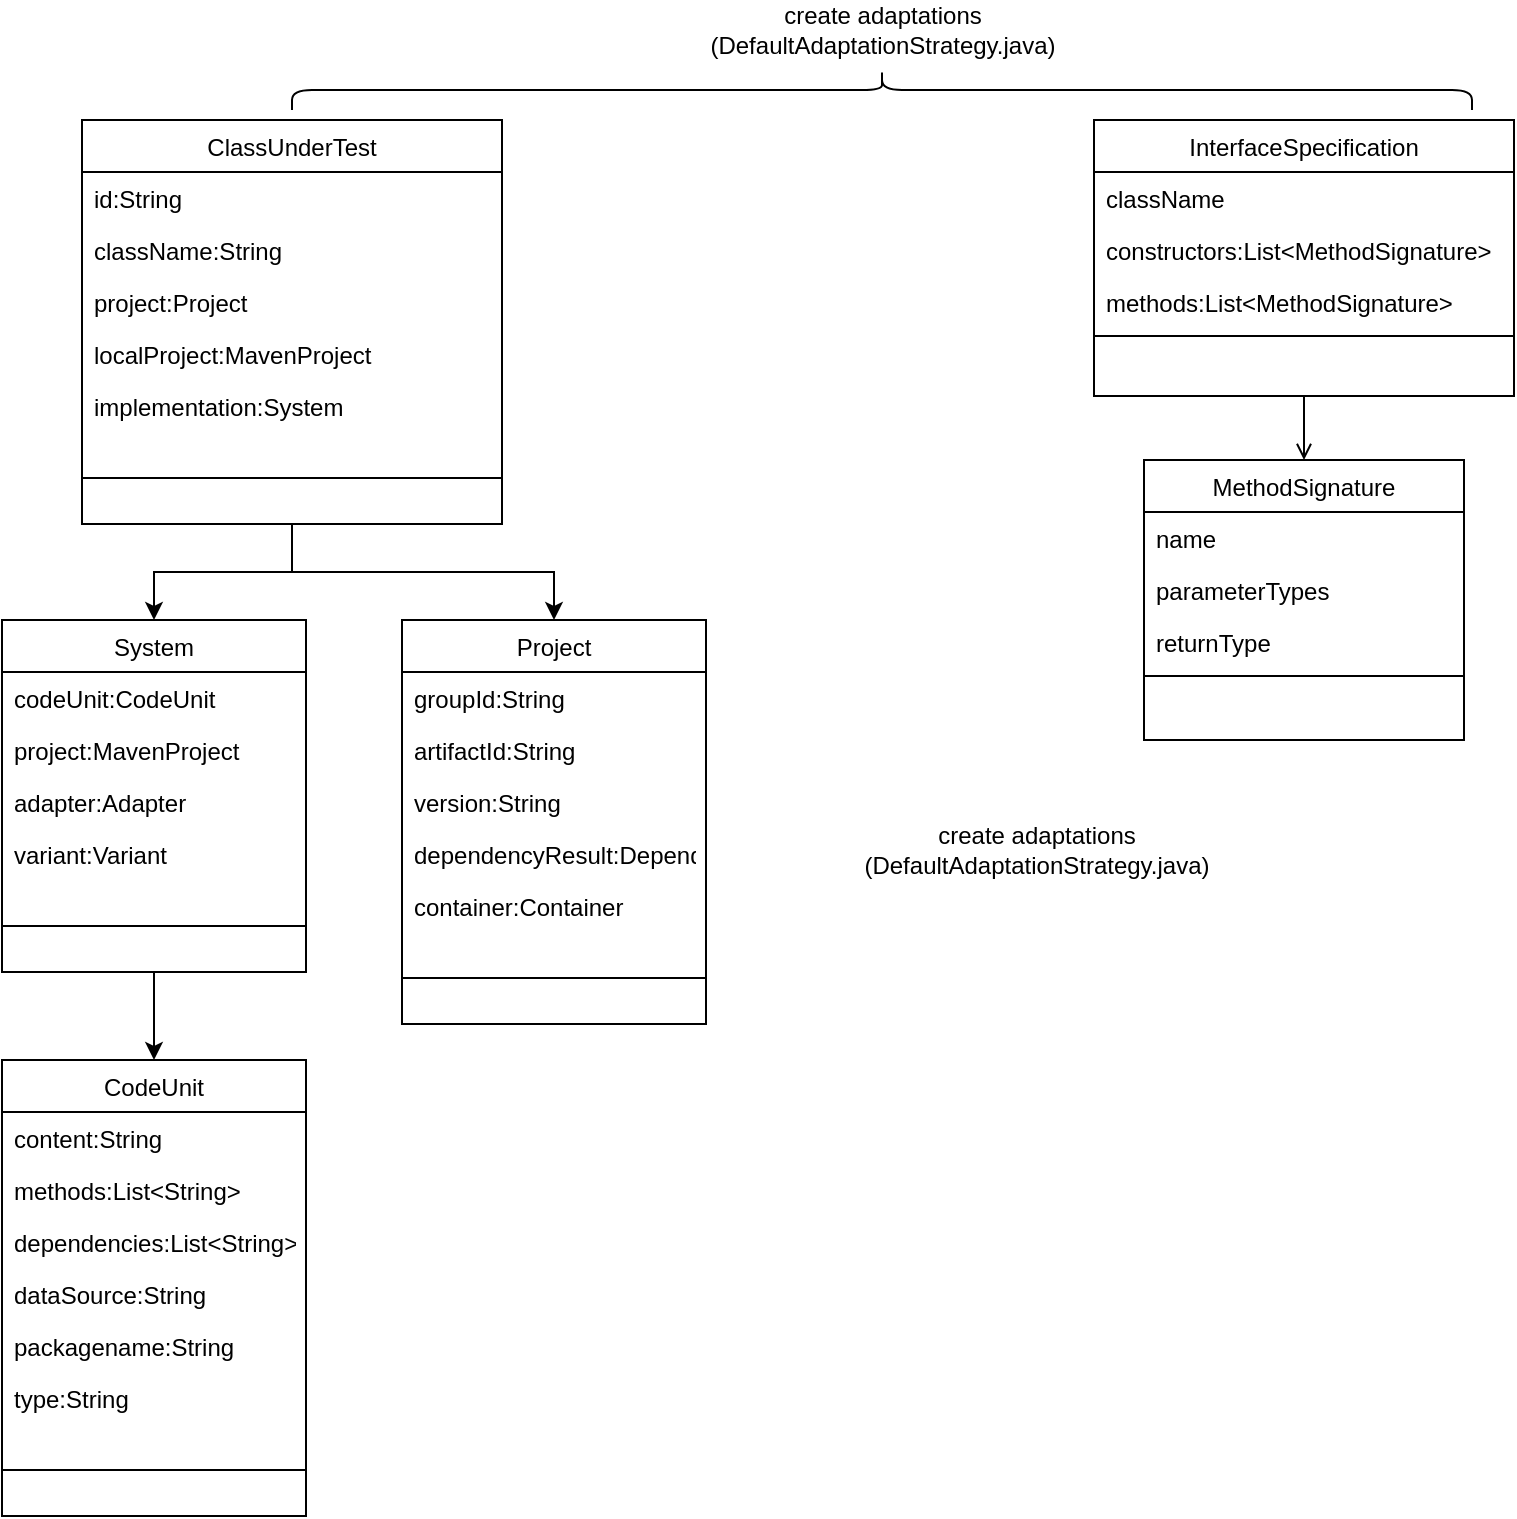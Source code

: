 <mxfile version="24.2.5" type="device" pages="2">
  <diagram id="C5RBs43oDa-KdzZeNtuy" name="Java">
    <mxGraphModel dx="923" dy="589" grid="1" gridSize="10" guides="1" tooltips="1" connect="1" arrows="1" fold="1" page="1" pageScale="1" pageWidth="827" pageHeight="1169" math="0" shadow="0">
      <root>
        <mxCell id="WIyWlLk6GJQsqaUBKTNV-0" />
        <mxCell id="WIyWlLk6GJQsqaUBKTNV-1" parent="WIyWlLk6GJQsqaUBKTNV-0" />
        <mxCell id="zkfFHV4jXpPFQw0GAbJ--0" value="InterfaceSpecification" style="swimlane;fontStyle=0;align=center;verticalAlign=top;childLayout=stackLayout;horizontal=1;startSize=26;horizontalStack=0;resizeParent=1;resizeLast=0;collapsible=1;marginBottom=0;rounded=0;shadow=0;strokeWidth=1;" parent="WIyWlLk6GJQsqaUBKTNV-1" vertex="1">
          <mxGeometry x="576" y="70" width="210" height="138" as="geometry">
            <mxRectangle x="576" y="70" width="160" height="26" as="alternateBounds" />
          </mxGeometry>
        </mxCell>
        <mxCell id="zkfFHV4jXpPFQw0GAbJ--1" value="className" style="text;align=left;verticalAlign=top;spacingLeft=4;spacingRight=4;overflow=hidden;rotatable=0;points=[[0,0.5],[1,0.5]];portConstraint=eastwest;" parent="zkfFHV4jXpPFQw0GAbJ--0" vertex="1">
          <mxGeometry y="26" width="210" height="26" as="geometry" />
        </mxCell>
        <mxCell id="zkfFHV4jXpPFQw0GAbJ--2" value="constructors:List&lt;MethodSignature&gt;" style="text;align=left;verticalAlign=top;spacingLeft=4;spacingRight=4;overflow=hidden;rotatable=0;points=[[0,0.5],[1,0.5]];portConstraint=eastwest;rounded=0;shadow=0;html=0;" parent="zkfFHV4jXpPFQw0GAbJ--0" vertex="1">
          <mxGeometry y="52" width="210" height="26" as="geometry" />
        </mxCell>
        <mxCell id="zkfFHV4jXpPFQw0GAbJ--3" value="methods:List&lt;MethodSignature&gt;" style="text;align=left;verticalAlign=top;spacingLeft=4;spacingRight=4;overflow=hidden;rotatable=0;points=[[0,0.5],[1,0.5]];portConstraint=eastwest;rounded=0;shadow=0;html=0;" parent="zkfFHV4jXpPFQw0GAbJ--0" vertex="1">
          <mxGeometry y="78" width="210" height="26" as="geometry" />
        </mxCell>
        <mxCell id="zkfFHV4jXpPFQw0GAbJ--4" value="" style="line;html=1;strokeWidth=1;align=left;verticalAlign=middle;spacingTop=-1;spacingLeft=3;spacingRight=3;rotatable=0;labelPosition=right;points=[];portConstraint=eastwest;" parent="zkfFHV4jXpPFQw0GAbJ--0" vertex="1">
          <mxGeometry y="104" width="210" height="8" as="geometry" />
        </mxCell>
        <mxCell id="zkfFHV4jXpPFQw0GAbJ--17" value="MethodSignature" style="swimlane;fontStyle=0;align=center;verticalAlign=top;childLayout=stackLayout;horizontal=1;startSize=26;horizontalStack=0;resizeParent=1;resizeLast=0;collapsible=1;marginBottom=0;rounded=0;shadow=0;strokeWidth=1;" parent="WIyWlLk6GJQsqaUBKTNV-1" vertex="1">
          <mxGeometry x="601" y="240" width="160" height="140" as="geometry">
            <mxRectangle x="601" y="240" width="160" height="26" as="alternateBounds" />
          </mxGeometry>
        </mxCell>
        <mxCell id="zkfFHV4jXpPFQw0GAbJ--18" value="name" style="text;align=left;verticalAlign=top;spacingLeft=4;spacingRight=4;overflow=hidden;rotatable=0;points=[[0,0.5],[1,0.5]];portConstraint=eastwest;" parent="zkfFHV4jXpPFQw0GAbJ--17" vertex="1">
          <mxGeometry y="26" width="160" height="26" as="geometry" />
        </mxCell>
        <mxCell id="zkfFHV4jXpPFQw0GAbJ--19" value="parameterTypes" style="text;align=left;verticalAlign=top;spacingLeft=4;spacingRight=4;overflow=hidden;rotatable=0;points=[[0,0.5],[1,0.5]];portConstraint=eastwest;rounded=0;shadow=0;html=0;" parent="zkfFHV4jXpPFQw0GAbJ--17" vertex="1">
          <mxGeometry y="52" width="160" height="26" as="geometry" />
        </mxCell>
        <mxCell id="zkfFHV4jXpPFQw0GAbJ--20" value="returnType" style="text;align=left;verticalAlign=top;spacingLeft=4;spacingRight=4;overflow=hidden;rotatable=0;points=[[0,0.5],[1,0.5]];portConstraint=eastwest;rounded=0;shadow=0;html=0;" parent="zkfFHV4jXpPFQw0GAbJ--17" vertex="1">
          <mxGeometry y="78" width="160" height="26" as="geometry" />
        </mxCell>
        <mxCell id="zkfFHV4jXpPFQw0GAbJ--23" value="" style="line;html=1;strokeWidth=1;align=left;verticalAlign=middle;spacingTop=-1;spacingLeft=3;spacingRight=3;rotatable=0;labelPosition=right;points=[];portConstraint=eastwest;" parent="zkfFHV4jXpPFQw0GAbJ--17" vertex="1">
          <mxGeometry y="104" width="160" height="8" as="geometry" />
        </mxCell>
        <mxCell id="zkfFHV4jXpPFQw0GAbJ--26" value="" style="endArrow=open;shadow=0;strokeWidth=1;rounded=0;curved=0;endFill=1;edgeStyle=elbowEdgeStyle;elbow=vertical;" parent="WIyWlLk6GJQsqaUBKTNV-1" source="zkfFHV4jXpPFQw0GAbJ--0" target="zkfFHV4jXpPFQw0GAbJ--17" edge="1">
          <mxGeometry x="0.5" y="41" relative="1" as="geometry">
            <mxPoint x="380" y="252" as="sourcePoint" />
            <mxPoint x="540" y="252" as="targetPoint" />
            <mxPoint x="-40" y="32" as="offset" />
          </mxGeometry>
        </mxCell>
        <mxCell id="s5PdXRwimdEdYwLrewR4-25" style="edgeStyle=orthogonalEdgeStyle;rounded=0;orthogonalLoop=1;jettySize=auto;html=1;exitX=0.5;exitY=1;exitDx=0;exitDy=0;entryX=0.5;entryY=0;entryDx=0;entryDy=0;" edge="1" parent="WIyWlLk6GJQsqaUBKTNV-1" source="s5PdXRwimdEdYwLrewR4-1" target="s5PdXRwimdEdYwLrewR4-8">
          <mxGeometry relative="1" as="geometry" />
        </mxCell>
        <mxCell id="s5PdXRwimdEdYwLrewR4-35" style="edgeStyle=orthogonalEdgeStyle;rounded=0;orthogonalLoop=1;jettySize=auto;html=1;exitX=0.5;exitY=1;exitDx=0;exitDy=0;entryX=0.5;entryY=0;entryDx=0;entryDy=0;" edge="1" parent="WIyWlLk6GJQsqaUBKTNV-1" source="s5PdXRwimdEdYwLrewR4-1" target="s5PdXRwimdEdYwLrewR4-29">
          <mxGeometry relative="1" as="geometry" />
        </mxCell>
        <mxCell id="s5PdXRwimdEdYwLrewR4-1" value="ClassUnderTest" style="swimlane;fontStyle=0;align=center;verticalAlign=top;childLayout=stackLayout;horizontal=1;startSize=26;horizontalStack=0;resizeParent=1;resizeLast=0;collapsible=1;marginBottom=0;rounded=0;shadow=0;strokeWidth=1;" vertex="1" parent="WIyWlLk6GJQsqaUBKTNV-1">
          <mxGeometry x="70" y="70" width="210" height="202" as="geometry">
            <mxRectangle x="230" y="140" width="160" height="26" as="alternateBounds" />
          </mxGeometry>
        </mxCell>
        <mxCell id="s5PdXRwimdEdYwLrewR4-2" value="id:String" style="text;align=left;verticalAlign=top;spacingLeft=4;spacingRight=4;overflow=hidden;rotatable=0;points=[[0,0.5],[1,0.5]];portConstraint=eastwest;" vertex="1" parent="s5PdXRwimdEdYwLrewR4-1">
          <mxGeometry y="26" width="210" height="26" as="geometry" />
        </mxCell>
        <mxCell id="s5PdXRwimdEdYwLrewR4-3" value="className:String" style="text;align=left;verticalAlign=top;spacingLeft=4;spacingRight=4;overflow=hidden;rotatable=0;points=[[0,0.5],[1,0.5]];portConstraint=eastwest;rounded=0;shadow=0;html=0;" vertex="1" parent="s5PdXRwimdEdYwLrewR4-1">
          <mxGeometry y="52" width="210" height="26" as="geometry" />
        </mxCell>
        <mxCell id="s5PdXRwimdEdYwLrewR4-4" value="project:Project&#xa;&#xa;" style="text;align=left;verticalAlign=top;spacingLeft=4;spacingRight=4;overflow=hidden;rotatable=0;points=[[0,0.5],[1,0.5]];portConstraint=eastwest;rounded=0;shadow=0;html=0;" vertex="1" parent="s5PdXRwimdEdYwLrewR4-1">
          <mxGeometry y="78" width="210" height="26" as="geometry" />
        </mxCell>
        <mxCell id="s5PdXRwimdEdYwLrewR4-7" value="localProject:MavenProject" style="text;align=left;verticalAlign=top;spacingLeft=4;spacingRight=4;overflow=hidden;rotatable=0;points=[[0,0.5],[1,0.5]];portConstraint=eastwest;rounded=0;shadow=0;html=0;" vertex="1" parent="s5PdXRwimdEdYwLrewR4-1">
          <mxGeometry y="104" width="210" height="26" as="geometry" />
        </mxCell>
        <mxCell id="s5PdXRwimdEdYwLrewR4-24" value="implementation:System&#xa;&#xa;" style="text;align=left;verticalAlign=top;spacingLeft=4;spacingRight=4;overflow=hidden;rotatable=0;points=[[0,0.5],[1,0.5]];portConstraint=eastwest;rounded=0;shadow=0;html=0;" vertex="1" parent="s5PdXRwimdEdYwLrewR4-1">
          <mxGeometry y="130" width="210" height="26" as="geometry" />
        </mxCell>
        <mxCell id="s5PdXRwimdEdYwLrewR4-5" value="" style="line;html=1;strokeWidth=1;align=left;verticalAlign=middle;spacingTop=-1;spacingLeft=3;spacingRight=3;rotatable=0;labelPosition=right;points=[];portConstraint=eastwest;" vertex="1" parent="s5PdXRwimdEdYwLrewR4-1">
          <mxGeometry y="156" width="210" height="46" as="geometry" />
        </mxCell>
        <mxCell id="s5PdXRwimdEdYwLrewR4-20" style="edgeStyle=orthogonalEdgeStyle;rounded=0;orthogonalLoop=1;jettySize=auto;html=1;entryX=0.5;entryY=0;entryDx=0;entryDy=0;" edge="1" parent="WIyWlLk6GJQsqaUBKTNV-1" source="s5PdXRwimdEdYwLrewR4-8" target="s5PdXRwimdEdYwLrewR4-15">
          <mxGeometry relative="1" as="geometry" />
        </mxCell>
        <mxCell id="s5PdXRwimdEdYwLrewR4-8" value="System" style="swimlane;fontStyle=0;align=center;verticalAlign=top;childLayout=stackLayout;horizontal=1;startSize=26;horizontalStack=0;resizeParent=1;resizeLast=0;collapsible=1;marginBottom=0;rounded=0;shadow=0;strokeWidth=1;" vertex="1" parent="WIyWlLk6GJQsqaUBKTNV-1">
          <mxGeometry x="30" y="320" width="152" height="176" as="geometry">
            <mxRectangle x="99" y="290" width="160" height="26" as="alternateBounds" />
          </mxGeometry>
        </mxCell>
        <mxCell id="s5PdXRwimdEdYwLrewR4-9" value="codeUnit:CodeUnit" style="text;align=left;verticalAlign=top;spacingLeft=4;spacingRight=4;overflow=hidden;rotatable=0;points=[[0,0.5],[1,0.5]];portConstraint=eastwest;" vertex="1" parent="s5PdXRwimdEdYwLrewR4-8">
          <mxGeometry y="26" width="152" height="26" as="geometry" />
        </mxCell>
        <mxCell id="s5PdXRwimdEdYwLrewR4-26" value="project:MavenProject" style="text;align=left;verticalAlign=top;spacingLeft=4;spacingRight=4;overflow=hidden;rotatable=0;points=[[0,0.5],[1,0.5]];portConstraint=eastwest;" vertex="1" parent="s5PdXRwimdEdYwLrewR4-8">
          <mxGeometry y="52" width="152" height="26" as="geometry" />
        </mxCell>
        <mxCell id="s5PdXRwimdEdYwLrewR4-27" value="adapter:Adapter" style="text;align=left;verticalAlign=top;spacingLeft=4;spacingRight=4;overflow=hidden;rotatable=0;points=[[0,0.5],[1,0.5]];portConstraint=eastwest;" vertex="1" parent="s5PdXRwimdEdYwLrewR4-8">
          <mxGeometry y="78" width="152" height="26" as="geometry" />
        </mxCell>
        <mxCell id="s5PdXRwimdEdYwLrewR4-28" value="variant:Variant" style="text;align=left;verticalAlign=top;spacingLeft=4;spacingRight=4;overflow=hidden;rotatable=0;points=[[0,0.5],[1,0.5]];portConstraint=eastwest;" vertex="1" parent="s5PdXRwimdEdYwLrewR4-8">
          <mxGeometry y="104" width="152" height="26" as="geometry" />
        </mxCell>
        <mxCell id="s5PdXRwimdEdYwLrewR4-13" value="" style="line;html=1;strokeWidth=1;align=left;verticalAlign=middle;spacingTop=-1;spacingLeft=3;spacingRight=3;rotatable=0;labelPosition=right;points=[];portConstraint=eastwest;" vertex="1" parent="s5PdXRwimdEdYwLrewR4-8">
          <mxGeometry y="130" width="152" height="46" as="geometry" />
        </mxCell>
        <mxCell id="s5PdXRwimdEdYwLrewR4-15" value="CodeUnit" style="swimlane;fontStyle=0;align=center;verticalAlign=top;childLayout=stackLayout;horizontal=1;startSize=26;horizontalStack=0;resizeParent=1;resizeLast=0;collapsible=1;marginBottom=0;rounded=0;shadow=0;strokeWidth=1;" vertex="1" parent="WIyWlLk6GJQsqaUBKTNV-1">
          <mxGeometry x="30" y="540" width="152" height="228" as="geometry">
            <mxRectangle x="230" y="140" width="160" height="26" as="alternateBounds" />
          </mxGeometry>
        </mxCell>
        <mxCell id="s5PdXRwimdEdYwLrewR4-16" value="content:String" style="text;align=left;verticalAlign=top;spacingLeft=4;spacingRight=4;overflow=hidden;rotatable=0;points=[[0,0.5],[1,0.5]];portConstraint=eastwest;" vertex="1" parent="s5PdXRwimdEdYwLrewR4-15">
          <mxGeometry y="26" width="152" height="26" as="geometry" />
        </mxCell>
        <mxCell id="s5PdXRwimdEdYwLrewR4-38" value="methods:List&lt;String&gt;" style="text;align=left;verticalAlign=top;spacingLeft=4;spacingRight=4;overflow=hidden;rotatable=0;points=[[0,0.5],[1,0.5]];portConstraint=eastwest;" vertex="1" parent="s5PdXRwimdEdYwLrewR4-15">
          <mxGeometry y="52" width="152" height="26" as="geometry" />
        </mxCell>
        <mxCell id="s5PdXRwimdEdYwLrewR4-39" value="dependencies:List&lt;String&gt;" style="text;align=left;verticalAlign=top;spacingLeft=4;spacingRight=4;overflow=hidden;rotatable=0;points=[[0,0.5],[1,0.5]];portConstraint=eastwest;" vertex="1" parent="s5PdXRwimdEdYwLrewR4-15">
          <mxGeometry y="78" width="152" height="26" as="geometry" />
        </mxCell>
        <mxCell id="s5PdXRwimdEdYwLrewR4-40" value="dataSource:String" style="text;align=left;verticalAlign=top;spacingLeft=4;spacingRight=4;overflow=hidden;rotatable=0;points=[[0,0.5],[1,0.5]];portConstraint=eastwest;" vertex="1" parent="s5PdXRwimdEdYwLrewR4-15">
          <mxGeometry y="104" width="152" height="26" as="geometry" />
        </mxCell>
        <mxCell id="s5PdXRwimdEdYwLrewR4-41" value="packagename:String" style="text;align=left;verticalAlign=top;spacingLeft=4;spacingRight=4;overflow=hidden;rotatable=0;points=[[0,0.5],[1,0.5]];portConstraint=eastwest;" vertex="1" parent="s5PdXRwimdEdYwLrewR4-15">
          <mxGeometry y="130" width="152" height="26" as="geometry" />
        </mxCell>
        <mxCell id="s5PdXRwimdEdYwLrewR4-42" value="type:String" style="text;align=left;verticalAlign=top;spacingLeft=4;spacingRight=4;overflow=hidden;rotatable=0;points=[[0,0.5],[1,0.5]];portConstraint=eastwest;" vertex="1" parent="s5PdXRwimdEdYwLrewR4-15">
          <mxGeometry y="156" width="152" height="26" as="geometry" />
        </mxCell>
        <mxCell id="s5PdXRwimdEdYwLrewR4-17" value="" style="line;html=1;strokeWidth=1;align=left;verticalAlign=middle;spacingTop=-1;spacingLeft=3;spacingRight=3;rotatable=0;labelPosition=right;points=[];portConstraint=eastwest;" vertex="1" parent="s5PdXRwimdEdYwLrewR4-15">
          <mxGeometry y="182" width="152" height="46" as="geometry" />
        </mxCell>
        <mxCell id="s5PdXRwimdEdYwLrewR4-22" value="" style="shape=curlyBracket;whiteSpace=wrap;html=1;rounded=1;labelPosition=left;verticalLabelPosition=middle;align=right;verticalAlign=middle;rotation=90;" vertex="1" parent="WIyWlLk6GJQsqaUBKTNV-1">
          <mxGeometry x="460" y="-240" width="20" height="590" as="geometry" />
        </mxCell>
        <mxCell id="s5PdXRwimdEdYwLrewR4-23" value="create adaptations (DefaultAdaptationStrategy.java)" style="text;html=1;align=center;verticalAlign=middle;whiteSpace=wrap;rounded=0;" vertex="1" parent="WIyWlLk6GJQsqaUBKTNV-1">
          <mxGeometry x="372.5" y="10" width="195" height="30" as="geometry" />
        </mxCell>
        <mxCell id="s5PdXRwimdEdYwLrewR4-29" value="Project" style="swimlane;fontStyle=0;align=center;verticalAlign=top;childLayout=stackLayout;horizontal=1;startSize=26;horizontalStack=0;resizeParent=1;resizeLast=0;collapsible=1;marginBottom=0;rounded=0;shadow=0;strokeWidth=1;" vertex="1" parent="WIyWlLk6GJQsqaUBKTNV-1">
          <mxGeometry x="230" y="320" width="152" height="202" as="geometry">
            <mxRectangle x="99" y="290" width="160" height="26" as="alternateBounds" />
          </mxGeometry>
        </mxCell>
        <mxCell id="s5PdXRwimdEdYwLrewR4-30" value="groupId:String" style="text;align=left;verticalAlign=top;spacingLeft=4;spacingRight=4;overflow=hidden;rotatable=0;points=[[0,0.5],[1,0.5]];portConstraint=eastwest;" vertex="1" parent="s5PdXRwimdEdYwLrewR4-29">
          <mxGeometry y="26" width="152" height="26" as="geometry" />
        </mxCell>
        <mxCell id="s5PdXRwimdEdYwLrewR4-31" value="artifactId:String" style="text;align=left;verticalAlign=top;spacingLeft=4;spacingRight=4;overflow=hidden;rotatable=0;points=[[0,0.5],[1,0.5]];portConstraint=eastwest;" vertex="1" parent="s5PdXRwimdEdYwLrewR4-29">
          <mxGeometry y="52" width="152" height="26" as="geometry" />
        </mxCell>
        <mxCell id="s5PdXRwimdEdYwLrewR4-32" value="version:String" style="text;align=left;verticalAlign=top;spacingLeft=4;spacingRight=4;overflow=hidden;rotatable=0;points=[[0,0.5],[1,0.5]];portConstraint=eastwest;" vertex="1" parent="s5PdXRwimdEdYwLrewR4-29">
          <mxGeometry y="78" width="152" height="26" as="geometry" />
        </mxCell>
        <mxCell id="s5PdXRwimdEdYwLrewR4-36" value="dependencyResult:DependencyResult" style="text;align=left;verticalAlign=top;spacingLeft=4;spacingRight=4;overflow=hidden;rotatable=0;points=[[0,0.5],[1,0.5]];portConstraint=eastwest;" vertex="1" parent="s5PdXRwimdEdYwLrewR4-29">
          <mxGeometry y="104" width="152" height="26" as="geometry" />
        </mxCell>
        <mxCell id="s5PdXRwimdEdYwLrewR4-37" value="container:Container" style="text;align=left;verticalAlign=top;spacingLeft=4;spacingRight=4;overflow=hidden;rotatable=0;points=[[0,0.5],[1,0.5]];portConstraint=eastwest;" vertex="1" parent="s5PdXRwimdEdYwLrewR4-29">
          <mxGeometry y="130" width="152" height="26" as="geometry" />
        </mxCell>
        <mxCell id="s5PdXRwimdEdYwLrewR4-34" value="" style="line;html=1;strokeWidth=1;align=left;verticalAlign=middle;spacingTop=-1;spacingLeft=3;spacingRight=3;rotatable=0;labelPosition=right;points=[];portConstraint=eastwest;" vertex="1" parent="s5PdXRwimdEdYwLrewR4-29">
          <mxGeometry y="156" width="152" height="46" as="geometry" />
        </mxCell>
        <mxCell id="s5PdXRwimdEdYwLrewR4-44" value="create adaptations (DefaultAdaptationStrategy.java)" style="text;html=1;align=center;verticalAlign=middle;whiteSpace=wrap;rounded=0;" vertex="1" parent="WIyWlLk6GJQsqaUBKTNV-1">
          <mxGeometry x="450" y="420" width="195" height="30" as="geometry" />
        </mxCell>
      </root>
    </mxGraphModel>
  </diagram>
  <diagram name="Python" id="UvitMeInYjYXcdTuW8T6">
    <mxGraphModel dx="923" dy="589" grid="1" gridSize="10" guides="1" tooltips="1" connect="1" arrows="1" fold="1" page="1" pageScale="1" pageWidth="827" pageHeight="1169" math="0" shadow="0">
      <root>
        <mxCell id="7uZ0efvwhR-y-dHohATX-0" />
        <mxCell id="7uZ0efvwhR-y-dHohATX-1" parent="7uZ0efvwhR-y-dHohATX-0" />
        <mxCell id="7uZ0efvwhR-y-dHohATX-2" value="InterfaceSpecification" style="swimlane;fontStyle=0;align=center;verticalAlign=top;childLayout=stackLayout;horizontal=1;startSize=26;horizontalStack=0;resizeParent=1;resizeLast=0;collapsible=1;marginBottom=0;rounded=0;shadow=0;strokeWidth=1;" vertex="1" parent="7uZ0efvwhR-y-dHohATX-1">
          <mxGeometry x="576" y="70" width="210" height="140" as="geometry">
            <mxRectangle x="576" y="70" width="160" height="26" as="alternateBounds" />
          </mxGeometry>
        </mxCell>
        <mxCell id="7uZ0efvwhR-y-dHohATX-3" value="className" style="text;align=left;verticalAlign=top;spacingLeft=4;spacingRight=4;overflow=hidden;rotatable=0;points=[[0,0.5],[1,0.5]];portConstraint=eastwest;" vertex="1" parent="7uZ0efvwhR-y-dHohATX-2">
          <mxGeometry y="26" width="210" height="26" as="geometry" />
        </mxCell>
        <mxCell id="7uZ0efvwhR-y-dHohATX-4" value="constructors:List&lt;MethodSignature&gt;" style="text;align=left;verticalAlign=top;spacingLeft=4;spacingRight=4;overflow=hidden;rotatable=0;points=[[0,0.5],[1,0.5]];portConstraint=eastwest;rounded=0;shadow=0;html=0;" vertex="1" parent="7uZ0efvwhR-y-dHohATX-2">
          <mxGeometry y="52" width="210" height="26" as="geometry" />
        </mxCell>
        <mxCell id="7uZ0efvwhR-y-dHohATX-5" value="methods:List&lt;MethodSignature&gt;" style="text;align=left;verticalAlign=top;spacingLeft=4;spacingRight=4;overflow=hidden;rotatable=0;points=[[0,0.5],[1,0.5]];portConstraint=eastwest;rounded=0;shadow=0;html=0;" vertex="1" parent="7uZ0efvwhR-y-dHohATX-2">
          <mxGeometry y="78" width="210" height="26" as="geometry" />
        </mxCell>
        <mxCell id="7uZ0efvwhR-y-dHohATX-6" value="" style="line;html=1;strokeWidth=1;align=left;verticalAlign=middle;spacingTop=-1;spacingLeft=3;spacingRight=3;rotatable=0;labelPosition=right;points=[];portConstraint=eastwest;" vertex="1" parent="7uZ0efvwhR-y-dHohATX-2">
          <mxGeometry y="104" width="210" height="8" as="geometry" />
        </mxCell>
        <mxCell id="7uZ0efvwhR-y-dHohATX-7" value="MethodSignature" style="swimlane;fontStyle=0;align=center;verticalAlign=top;childLayout=stackLayout;horizontal=1;startSize=26;horizontalStack=0;resizeParent=1;resizeLast=0;collapsible=1;marginBottom=0;rounded=0;shadow=0;strokeWidth=1;" vertex="1" parent="7uZ0efvwhR-y-dHohATX-1">
          <mxGeometry x="601" y="250" width="160" height="140" as="geometry">
            <mxRectangle x="601" y="240" width="160" height="26" as="alternateBounds" />
          </mxGeometry>
        </mxCell>
        <mxCell id="7uZ0efvwhR-y-dHohATX-8" value="name" style="text;align=left;verticalAlign=top;spacingLeft=4;spacingRight=4;overflow=hidden;rotatable=0;points=[[0,0.5],[1,0.5]];portConstraint=eastwest;" vertex="1" parent="7uZ0efvwhR-y-dHohATX-7">
          <mxGeometry y="26" width="160" height="26" as="geometry" />
        </mxCell>
        <mxCell id="7uZ0efvwhR-y-dHohATX-9" value="parameterTypes" style="text;align=left;verticalAlign=top;spacingLeft=4;spacingRight=4;overflow=hidden;rotatable=0;points=[[0,0.5],[1,0.5]];portConstraint=eastwest;rounded=0;shadow=0;html=0;" vertex="1" parent="7uZ0efvwhR-y-dHohATX-7">
          <mxGeometry y="52" width="160" height="26" as="geometry" />
        </mxCell>
        <mxCell id="7uZ0efvwhR-y-dHohATX-10" value="returnType" style="text;align=left;verticalAlign=top;spacingLeft=4;spacingRight=4;overflow=hidden;rotatable=0;points=[[0,0.5],[1,0.5]];portConstraint=eastwest;rounded=0;shadow=0;html=0;" vertex="1" parent="7uZ0efvwhR-y-dHohATX-7">
          <mxGeometry y="78" width="160" height="26" as="geometry" />
        </mxCell>
        <mxCell id="7uZ0efvwhR-y-dHohATX-11" value="" style="line;html=1;strokeWidth=1;align=left;verticalAlign=middle;spacingTop=-1;spacingLeft=3;spacingRight=3;rotatable=0;labelPosition=right;points=[];portConstraint=eastwest;" vertex="1" parent="7uZ0efvwhR-y-dHohATX-7">
          <mxGeometry y="104" width="160" height="8" as="geometry" />
        </mxCell>
        <mxCell id="7uZ0efvwhR-y-dHohATX-12" value="" style="endArrow=open;shadow=0;strokeWidth=1;rounded=0;curved=0;endFill=1;edgeStyle=elbowEdgeStyle;elbow=vertical;" edge="1" parent="7uZ0efvwhR-y-dHohATX-1" source="7uZ0efvwhR-y-dHohATX-2" target="7uZ0efvwhR-y-dHohATX-7">
          <mxGeometry x="0.5" y="41" relative="1" as="geometry">
            <mxPoint x="380" y="252" as="sourcePoint" />
            <mxPoint x="540" y="252" as="targetPoint" />
            <mxPoint x="-40" y="32" as="offset" />
          </mxGeometry>
        </mxCell>
        <mxCell id="7uZ0efvwhR-y-dHohATX-15" value="ClassUnderTest" style="swimlane;fontStyle=0;align=center;verticalAlign=top;childLayout=stackLayout;horizontal=1;startSize=26;horizontalStack=0;resizeParent=1;resizeLast=0;collapsible=1;marginBottom=0;rounded=0;shadow=0;strokeWidth=1;" vertex="1" parent="7uZ0efvwhR-y-dHohATX-1">
          <mxGeometry x="70" y="70" width="210" height="280" as="geometry">
            <mxRectangle x="230" y="140" width="160" height="26" as="alternateBounds" />
          </mxGeometry>
        </mxCell>
        <mxCell id="7uZ0efvwhR-y-dHohATX-16" value="id:String" style="text;align=left;verticalAlign=top;spacingLeft=4;spacingRight=4;overflow=hidden;rotatable=0;points=[[0,0.5],[1,0.5]];portConstraint=eastwest;" vertex="1" parent="7uZ0efvwhR-y-dHohATX-15">
          <mxGeometry y="26" width="210" height="26" as="geometry" />
        </mxCell>
        <mxCell id="7uZ0efvwhR-y-dHohATX-17" value="className:String" style="text;align=left;verticalAlign=top;spacingLeft=4;spacingRight=4;overflow=hidden;rotatable=0;points=[[0,0.5],[1,0.5]];portConstraint=eastwest;rounded=0;shadow=0;html=0;" vertex="1" parent="7uZ0efvwhR-y-dHohATX-15">
          <mxGeometry y="52" width="210" height="26" as="geometry" />
        </mxCell>
        <mxCell id="7uZ0efvwhR-y-dHohATX-20" value="code:String" style="text;align=left;verticalAlign=top;spacingLeft=4;spacingRight=4;overflow=hidden;rotatable=0;points=[[0,0.5],[1,0.5]];portConstraint=eastwest;rounded=0;shadow=0;html=0;" vertex="1" parent="7uZ0efvwhR-y-dHohATX-15">
          <mxGeometry y="78" width="210" height="26" as="geometry" />
        </mxCell>
        <mxCell id="xInjI-lEnHpUw9m8OKpX-0" value="classInstance:dictionary" style="text;align=left;verticalAlign=top;spacingLeft=4;spacingRight=4;overflow=hidden;rotatable=0;points=[[0,0.5],[1,0.5]];portConstraint=eastwest;rounded=0;shadow=0;html=0;" vertex="1" parent="7uZ0efvwhR-y-dHohATX-15">
          <mxGeometry y="104" width="210" height="26" as="geometry" />
        </mxCell>
        <mxCell id="1H8t44S61uzRsJBXyuVG-4" value="methods:List&lt;MethodSignature&gt;" style="text;align=left;verticalAlign=top;spacingLeft=4;spacingRight=4;overflow=hidden;rotatable=0;points=[[0,0.5],[1,0.5]];portConstraint=eastwest;rounded=0;shadow=0;html=0;" vertex="1" parent="7uZ0efvwhR-y-dHohATX-15">
          <mxGeometry y="130" width="210" height="26" as="geometry" />
        </mxCell>
        <mxCell id="1H8t44S61uzRsJBXyuVG-5" value="dependencies:List&lt;String&gt;" style="text;align=left;verticalAlign=top;spacingLeft=4;spacingRight=4;overflow=hidden;rotatable=0;points=[[0,0.5],[1,0.5]];portConstraint=eastwest;rounded=0;shadow=0;html=0;" vertex="1" parent="7uZ0efvwhR-y-dHohATX-15">
          <mxGeometry y="156" width="210" height="26" as="geometry" />
        </mxCell>
        <mxCell id="1H8t44S61uzRsJBXyuVG-6" value="packagename:String" style="text;align=left;verticalAlign=top;spacingLeft=4;spacingRight=4;overflow=hidden;rotatable=0;points=[[0,0.5],[1,0.5]];portConstraint=eastwest;rounded=0;shadow=0;html=0;" vertex="1" parent="7uZ0efvwhR-y-dHohATX-15">
          <mxGeometry y="182" width="210" height="26" as="geometry" />
        </mxCell>
        <mxCell id="1H8t44S61uzRsJBXyuVG-7" value="dataSource:String" style="text;align=left;verticalAlign=top;spacingLeft=4;spacingRight=4;overflow=hidden;rotatable=0;points=[[0,0.5],[1,0.5]];portConstraint=eastwest;rounded=0;shadow=0;html=0;" vertex="1" parent="7uZ0efvwhR-y-dHohATX-15">
          <mxGeometry y="208" width="210" height="26" as="geometry" />
        </mxCell>
        <mxCell id="7uZ0efvwhR-y-dHohATX-21" value="" style="line;html=1;strokeWidth=1;align=left;verticalAlign=middle;spacingTop=-1;spacingLeft=3;spacingRight=3;rotatable=0;labelPosition=right;points=[];portConstraint=eastwest;" vertex="1" parent="7uZ0efvwhR-y-dHohATX-15">
          <mxGeometry y="234" width="210" height="46" as="geometry" />
        </mxCell>
        <mxCell id="7uZ0efvwhR-y-dHohATX-37" value="" style="shape=curlyBracket;whiteSpace=wrap;html=1;rounded=1;labelPosition=left;verticalLabelPosition=middle;align=right;verticalAlign=middle;rotation=90;" vertex="1" parent="7uZ0efvwhR-y-dHohATX-1">
          <mxGeometry x="460" y="-240" width="20" height="590" as="geometry" />
        </mxCell>
        <mxCell id="7uZ0efvwhR-y-dHohATX-38" value="create adaptations (DefaultAdaptationStrategy.java)" style="text;html=1;align=center;verticalAlign=middle;whiteSpace=wrap;rounded=0;" vertex="1" parent="7uZ0efvwhR-y-dHohATX-1">
          <mxGeometry x="372.5" y="10" width="195" height="30" as="geometry" />
        </mxCell>
        <mxCell id="7uZ0efvwhR-y-dHohATX-46" value="class Calc:&lt;div&gt;method: add&lt;/div&gt;&lt;div&gt;method: subtract&lt;/div&gt;&lt;div&gt;&lt;br&gt;&lt;/div&gt;&lt;div&gt;&lt;br&gt;&lt;/div&gt;&lt;div&gt;function add&lt;/div&gt;&lt;div&gt;function substract&lt;/div&gt;" style="text;html=1;align=center;verticalAlign=middle;whiteSpace=wrap;rounded=0;" vertex="1" parent="7uZ0efvwhR-y-dHohATX-1">
          <mxGeometry x="285" y="180" width="195" height="30" as="geometry" />
        </mxCell>
        <mxCell id="jKQsTp6hDfOp0DbClBPR-10" value="interfaceMethod:&lt;div&gt;add&lt;/div&gt;" style="text;html=1;align=left;verticalAlign=middle;whiteSpace=wrap;rounded=0;" vertex="1" parent="7uZ0efvwhR-y-dHohATX-1">
          <mxGeometry x="70" y="520" width="60" height="30" as="geometry" />
        </mxCell>
        <mxCell id="jKQsTp6hDfOp0DbClBPR-11" value="interfaceMethod:&lt;div&gt;subtract&lt;/div&gt;" style="text;html=1;align=left;verticalAlign=middle;whiteSpace=wrap;rounded=0;" vertex="1" parent="7uZ0efvwhR-y-dHohATX-1">
          <mxGeometry x="190" y="520" width="60" height="30" as="geometry" />
        </mxCell>
        <mxCell id="jKQsTp6hDfOp0DbClBPR-12" value="classMethod:&lt;div&gt;plus&lt;/div&gt;" style="text;html=1;align=left;verticalAlign=middle;whiteSpace=wrap;rounded=0;" vertex="1" parent="7uZ0efvwhR-y-dHohATX-1">
          <mxGeometry x="70" y="440" width="60" height="30" as="geometry" />
        </mxCell>
        <mxCell id="jKQsTp6hDfOp0DbClBPR-13" value="classMethod:&lt;div&gt;minus&lt;/div&gt;" style="text;html=1;align=left;verticalAlign=middle;whiteSpace=wrap;rounded=0;" vertex="1" parent="7uZ0efvwhR-y-dHohATX-1">
          <mxGeometry x="330" y="430" width="60" height="30" as="geometry" />
        </mxCell>
        <mxCell id="jKQsTp6hDfOp0DbClBPR-17" value="interfaceMethod:&lt;div&gt;multiply&lt;/div&gt;" style="text;html=1;align=left;verticalAlign=middle;whiteSpace=wrap;rounded=0;" vertex="1" parent="7uZ0efvwhR-y-dHohATX-1">
          <mxGeometry x="300" y="520" width="60" height="30" as="geometry" />
        </mxCell>
        <mxCell id="jKQsTp6hDfOp0DbClBPR-18" value="classMethod:&lt;div&gt;times&lt;/div&gt;" style="text;html=1;align=left;verticalAlign=middle;whiteSpace=wrap;rounded=0;" vertex="1" parent="7uZ0efvwhR-y-dHohATX-1">
          <mxGeometry x="470" y="430" width="60" height="30" as="geometry" />
        </mxCell>
      </root>
    </mxGraphModel>
  </diagram>
</mxfile>
